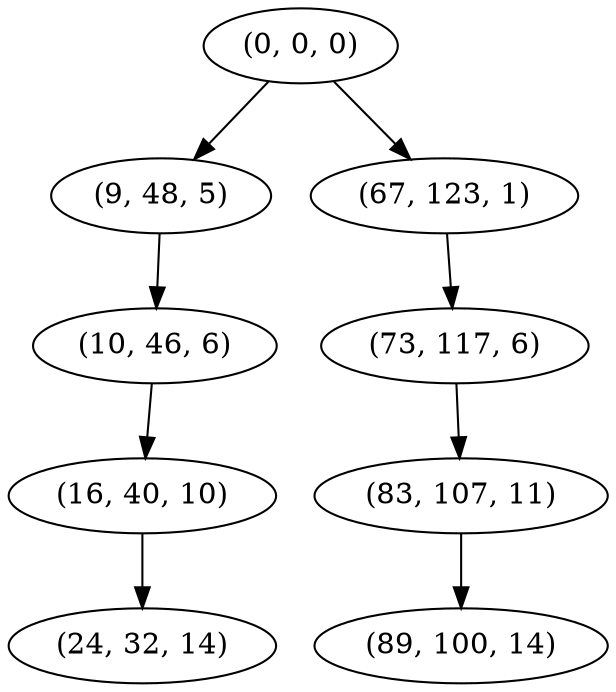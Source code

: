 digraph tree {
    "(0, 0, 0)";
    "(9, 48, 5)";
    "(10, 46, 6)";
    "(16, 40, 10)";
    "(24, 32, 14)";
    "(67, 123, 1)";
    "(73, 117, 6)";
    "(83, 107, 11)";
    "(89, 100, 14)";
    "(0, 0, 0)" -> "(9, 48, 5)";
    "(0, 0, 0)" -> "(67, 123, 1)";
    "(9, 48, 5)" -> "(10, 46, 6)";
    "(10, 46, 6)" -> "(16, 40, 10)";
    "(16, 40, 10)" -> "(24, 32, 14)";
    "(67, 123, 1)" -> "(73, 117, 6)";
    "(73, 117, 6)" -> "(83, 107, 11)";
    "(83, 107, 11)" -> "(89, 100, 14)";
}
